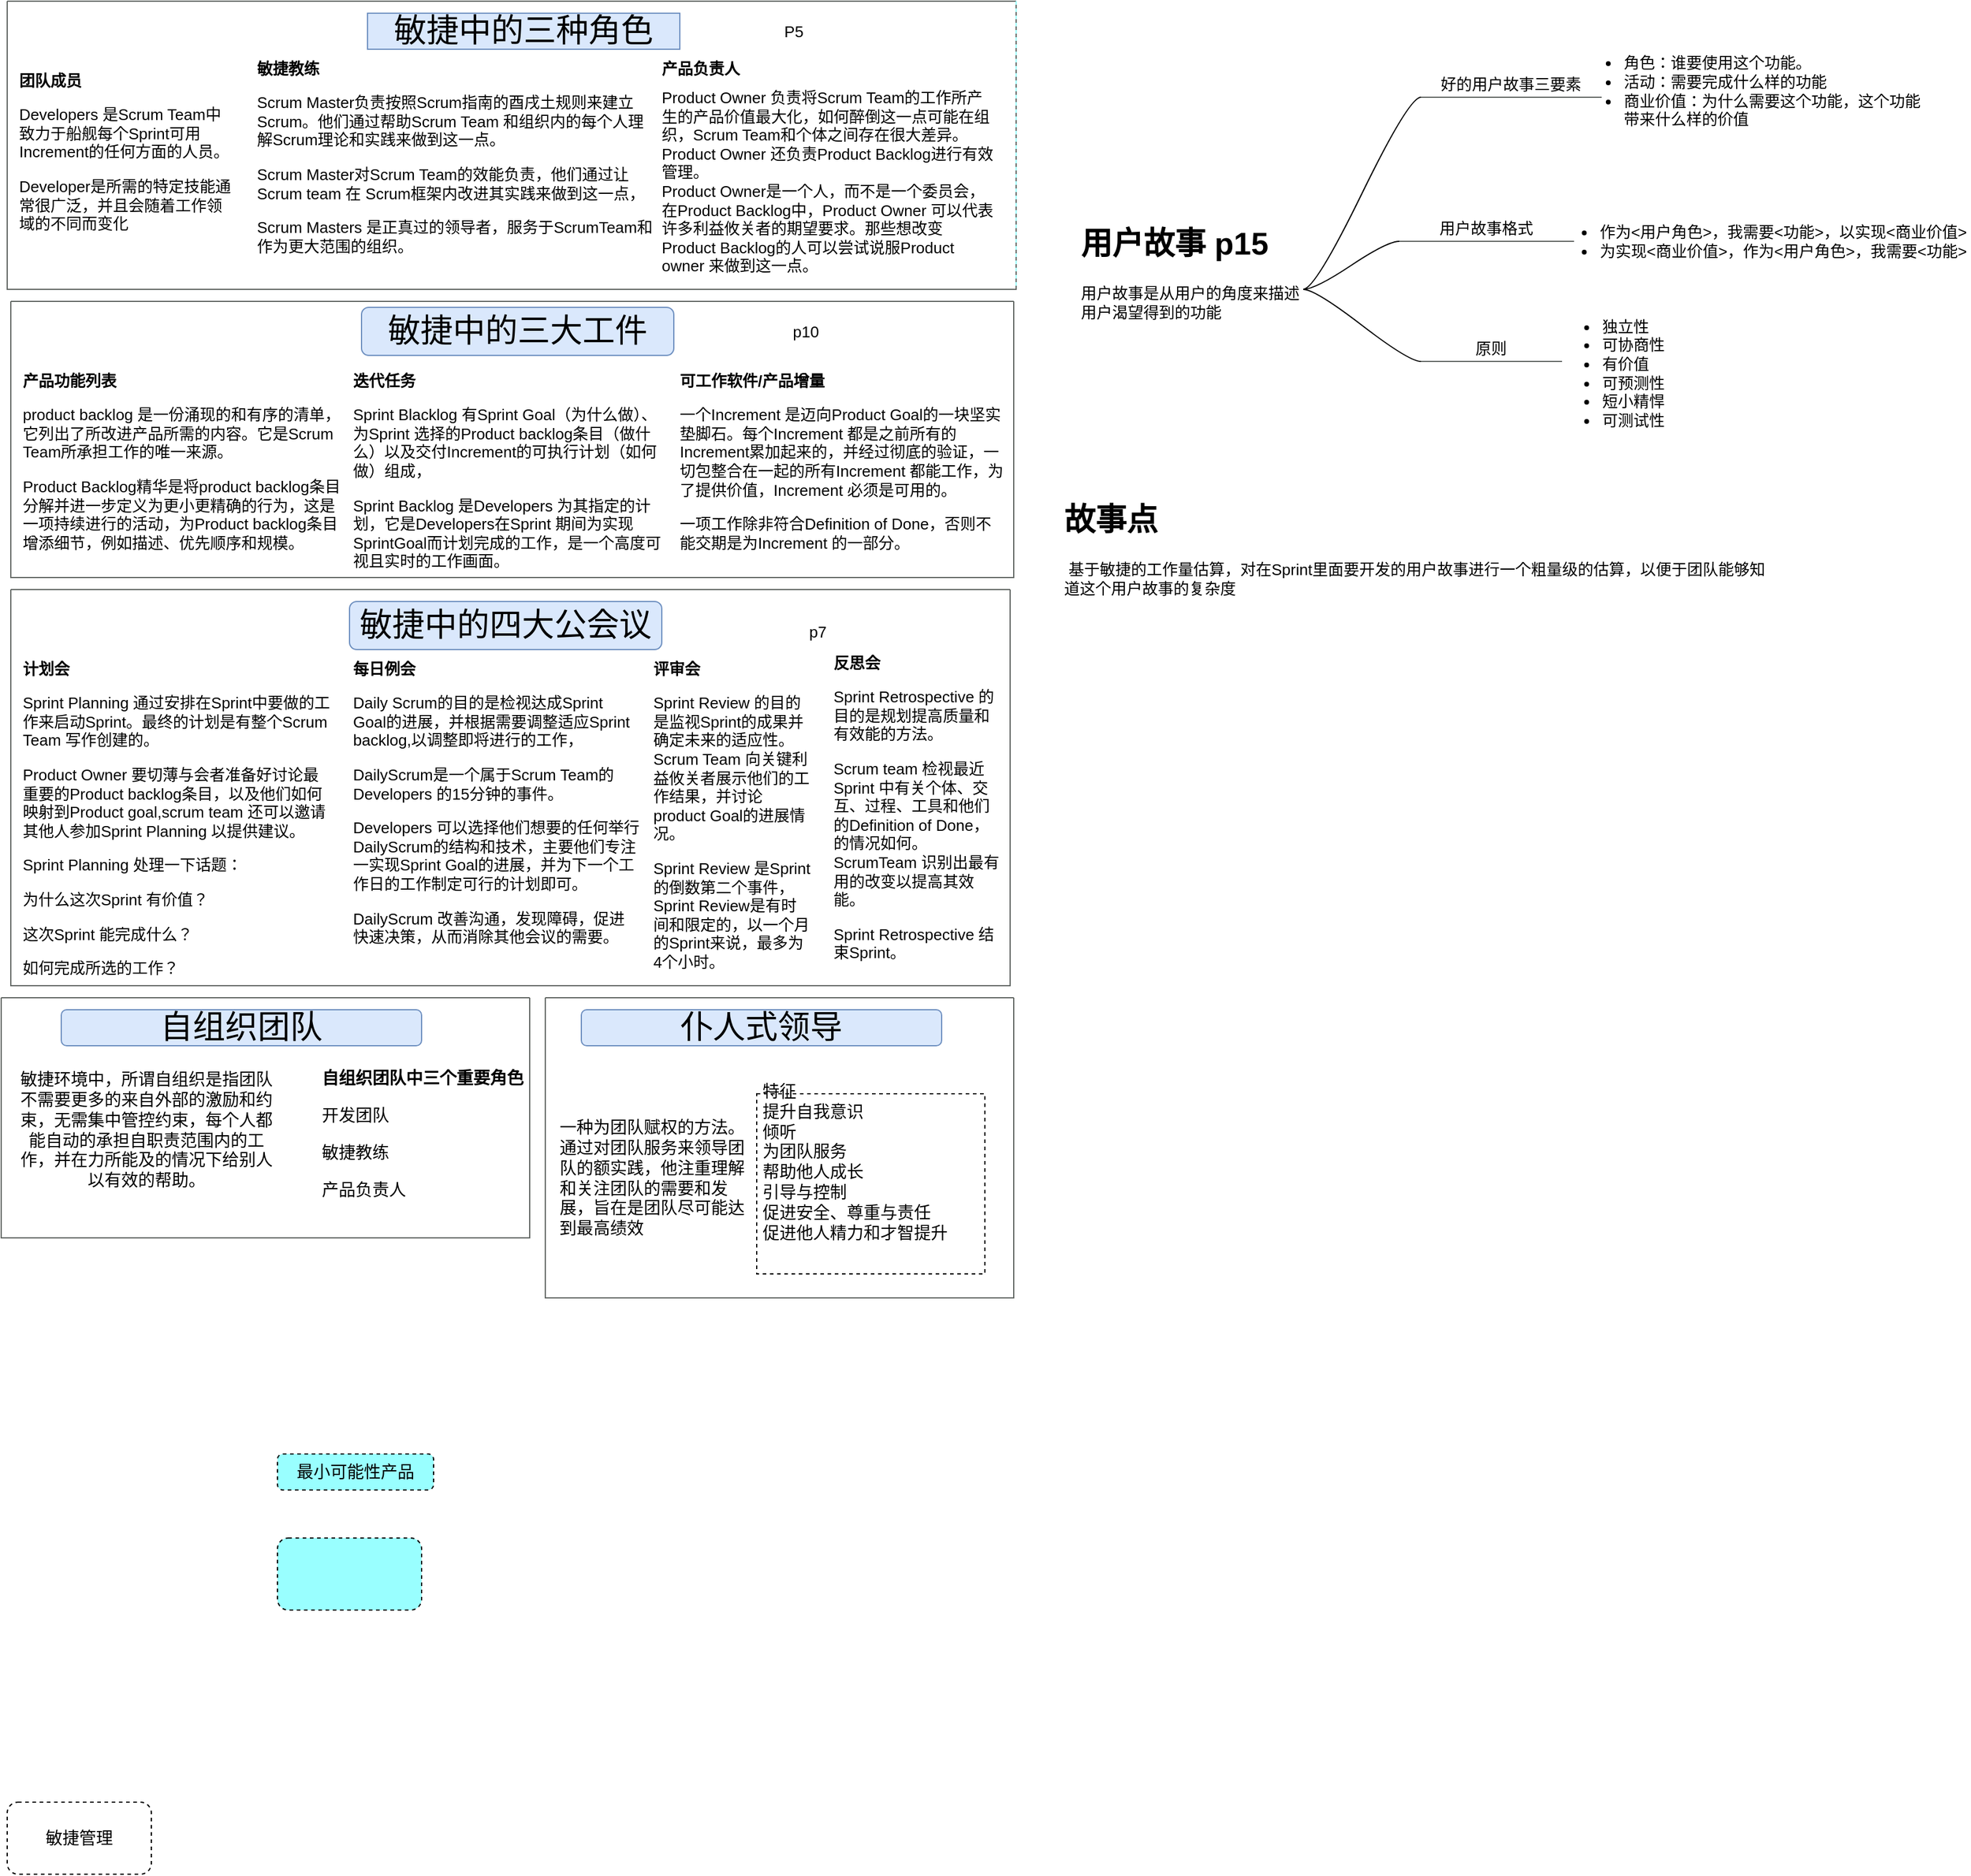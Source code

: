 <mxfile>
    <diagram id="JlzAIjjvgKherLoIit6c" name="Page-1">
        <mxGraphModel dx="1375" dy="1344" grid="1" gridSize="10" guides="1" tooltips="1" connect="1" arrows="1" fold="1" page="1" pageScale="1" pageWidth="850" pageHeight="1100" math="0" shadow="0">
            <root>
                <mxCell id="0"/>
                <mxCell id="1" parent="0"/>
                <mxCell id="12" value="" style="swimlane;startSize=0;fontSize=27;fillColor=#99FFFF;fontColor=#333333;strokeColor=#616663;rounded=0;shadow=0;sketch=0;glass=0;swimlaneLine=1;separatorColor=#99FFFF;backgroundOutline=1;" vertex="1" parent="1">
                    <mxGeometry x="5" width="840" height="240" as="geometry">
                        <mxRectangle x="10" y="10" width="50" height="40" as="alternateBounds"/>
                    </mxGeometry>
                </mxCell>
                <mxCell id="6" value="敏捷中的三种角色" style="text;html=1;strokeColor=#6c8ebf;fillColor=#dae8fc;align=center;verticalAlign=middle;whiteSpace=wrap;rounded=0;fontSize=27;horizontal=1;" vertex="1" parent="12">
                    <mxGeometry x="300" y="10" width="260" height="30" as="geometry"/>
                </mxCell>
                <mxCell id="7" value="&lt;h1 style=&quot;font-size: 13px&quot;&gt;团队成员&lt;/h1&gt;&lt;p style=&quot;font-size: 13px&quot;&gt;Developers 是Scrum Team中致力于船舰每个Sprint可用Increment的任何方面的人员。&lt;/p&gt;&lt;p style=&quot;font-size: 13px&quot;&gt;Developer是所需的特定技能通常很广泛，并且会随着工作领域的不同而变化&lt;/p&gt;" style="text;html=1;strokeColor=none;fillColor=none;spacing=5;spacingTop=-20;whiteSpace=wrap;overflow=hidden;rounded=0;fontSize=13;" vertex="1" parent="12">
                    <mxGeometry x="5" y="60" width="185" height="150" as="geometry"/>
                </mxCell>
                <mxCell id="8" value="&lt;h1 style=&quot;font-size: 13px&quot;&gt;敏捷教练&lt;/h1&gt;&lt;p style=&quot;font-size: 13px&quot;&gt;Scrum Master负责按照Scrum指南的酉戌土规则来建立Scrum。他们通过帮助Scrum Team 和组织内的每个人理解Scrum理论和实践来做到这一点。&lt;/p&gt;&lt;p style=&quot;font-size: 13px&quot;&gt;Scrum Master对Scrum Team的效能负责，他们通过让Scrum team 在 Scrum框架内改进其实践来做到这一点，&lt;/p&gt;&lt;p style=&quot;font-size: 13px&quot;&gt;Scrum Masters 是正真过的领导者，服务于ScrumTeam和作为更大范围的组织。&lt;/p&gt;" style="text;html=1;strokeColor=none;fillColor=none;spacing=5;spacingTop=-20;whiteSpace=wrap;overflow=hidden;rounded=0;fontSize=13;" vertex="1" parent="12">
                    <mxGeometry x="203" y="50" width="340" height="180" as="geometry"/>
                </mxCell>
                <mxCell id="9" value="&lt;h1 style=&quot;font-size: 13px&quot;&gt;产品负责人&lt;/h1&gt;&lt;div style=&quot;font-size: 13px&quot;&gt;Product Owner 负责将Scrum Team的工作所产生的产品价值最大化，如何醉倒这一点可能在组织，Scrum Team和个体之间存在很大差异。&lt;/div&gt;&lt;div style=&quot;font-size: 13px&quot;&gt;Product Owner 还负责Product Backlog进行有效管理。&lt;/div&gt;&lt;div style=&quot;font-size: 13px&quot;&gt;Product Owner是一个人，而不是一个委员会，在Product Backlog中，Product Owner 可以代表许多利益攸关者的期望要求。那些想改变Product Backlog的人可以尝试说服Product owner 来做到这一点。&lt;/div&gt;" style="text;html=1;strokeColor=none;fillColor=none;spacing=5;spacingTop=-20;whiteSpace=wrap;overflow=hidden;rounded=0;fontSize=13;" vertex="1" parent="12">
                    <mxGeometry x="540" y="50" width="285" height="190" as="geometry"/>
                </mxCell>
                <mxCell id="19" value="P5" style="text;html=1;strokeColor=none;fillColor=none;align=center;verticalAlign=middle;whiteSpace=wrap;rounded=0;shadow=0;glass=0;sketch=0;fontSize=13;" vertex="1" parent="12">
                    <mxGeometry x="625" y="10" width="60" height="30" as="geometry"/>
                </mxCell>
                <mxCell id="22" value="" style="swimlane;startSize=0;rounded=0;shadow=0;glass=0;sketch=0;fontSize=13;strokeColor=#616663;fillColor=#99FFFF;" vertex="1" parent="1">
                    <mxGeometry x="8" y="490" width="832" height="330" as="geometry"/>
                </mxCell>
                <mxCell id="23" value="敏捷中的四大公会议" style="rounded=1;whiteSpace=wrap;html=1;shadow=0;glass=0;sketch=0;fontSize=27;strokeColor=#6c8ebf;fillColor=#dae8fc;" vertex="1" parent="22">
                    <mxGeometry x="282" y="10" width="260" height="40" as="geometry"/>
                </mxCell>
                <mxCell id="24" value="&lt;h1 style=&quot;font-size: 13px&quot;&gt;计划会&lt;/h1&gt;&lt;p style=&quot;font-size: 13px&quot;&gt;Sprint Planning 通过安排在Sprint中要做的工作来启动Sprint。最终的计划是有整个Scrum Team 写作创建的。&lt;/p&gt;&lt;p style=&quot;font-size: 13px&quot;&gt;Product Owner 要切薄与会者准备好讨论最重要的Product backlog条目，以及他们如何映射到Product goal,scrum team 还可以邀请其他人参加Sprint Planning 以提供建议。&lt;/p&gt;&lt;p style=&quot;font-size: 13px&quot;&gt;Sprint Planning 处理一下话题：&lt;/p&gt;&lt;p style=&quot;font-size: 13px&quot;&gt;为什么这次Sprint 有价值？&lt;/p&gt;&lt;p style=&quot;font-size: 13px&quot;&gt;这次Sprint 能完成什么？&lt;/p&gt;&lt;p style=&quot;font-size: 13px&quot;&gt;如何完成所选的工作？&lt;/p&gt;" style="text;html=1;strokeColor=none;fillColor=none;spacing=5;spacingTop=-20;whiteSpace=wrap;overflow=hidden;rounded=0;shadow=0;glass=0;sketch=0;fontSize=13;" vertex="1" parent="22">
                    <mxGeometry x="5" y="60" width="265" height="270" as="geometry"/>
                </mxCell>
                <mxCell id="25" value="&lt;h1 style=&quot;font-size: 13px&quot;&gt;每日例会&lt;/h1&gt;&lt;p style=&quot;font-size: 13px&quot;&gt;Daily Scrum的目的是检视达成Sprint Goal的进展，并根据需要调整适应Sprint backlog,以调整即将进行的工作，&lt;/p&gt;&lt;p style=&quot;font-size: 13px&quot;&gt;DailyScrum是一个属于Scrum Team的Developers 的15分钟的事件。&lt;/p&gt;&lt;p style=&quot;font-size: 13px&quot;&gt;Developers 可以选择他们想要的任何举行DailyScrum的结构和技术，主要他们专注一实现Sprint Goal的进展，并为下一个工作日的工作制定可行的计划即可。&lt;/p&gt;&lt;p style=&quot;font-size: 13px&quot;&gt;DailyScrum 改善沟通，发现障碍，促进快速决策，从而消除其他会议的需要。&lt;/p&gt;" style="text;html=1;strokeColor=none;fillColor=none;spacing=5;spacingTop=-20;whiteSpace=wrap;overflow=hidden;rounded=0;shadow=0;glass=0;sketch=0;fontSize=13;" vertex="1" parent="22">
                    <mxGeometry x="280" y="60" width="247" height="260" as="geometry"/>
                </mxCell>
                <mxCell id="26" value="&lt;h1 style=&quot;font-size: 13px&quot;&gt;评审会&lt;/h1&gt;&lt;p style=&quot;font-size: 13px&quot;&gt;Sprint Review 的目的是监视Sprint的成果并确定未来的适应性。Scrum Team 向关键利益攸关者展示他们的工作结果，并讨论 product Goal的进展情况。&lt;/p&gt;&lt;p style=&quot;font-size: 13px&quot;&gt;Sprint Review 是Sprint的倒数第二个事件，Sprint Review是有时间和限定的，以一个月的Sprint来说，最多为4个小时。&lt;/p&gt;" style="text;html=1;strokeColor=none;fillColor=none;spacing=5;spacingTop=-20;whiteSpace=wrap;overflow=hidden;rounded=0;shadow=0;glass=0;sketch=0;fontSize=13;" vertex="1" parent="22">
                    <mxGeometry x="530" y="60" width="140" height="260" as="geometry"/>
                </mxCell>
                <mxCell id="27" value="&lt;h1 style=&quot;font-size: 13px&quot;&gt;反思会&lt;/h1&gt;&lt;p style=&quot;font-size: 13px&quot;&gt;Sprint Retrospective 的目的是规划提高质量和有效能的方法。&lt;/p&gt;&lt;p style=&quot;font-size: 13px&quot;&gt;Scrum team 检视最近Sprint 中有关个体、交互、过程、工具和他们的Definition of Done，的情况如何。ScrumTeam 识别出最有用的改变以提高其效能。&lt;/p&gt;&lt;p style=&quot;font-size: 13px&quot;&gt;Sprint Retrospective 结束Sprint。&lt;/p&gt;" style="text;html=1;strokeColor=none;fillColor=none;spacing=5;spacingTop=-20;whiteSpace=wrap;overflow=hidden;rounded=0;shadow=0;glass=0;sketch=0;fontSize=13;" vertex="1" parent="22">
                    <mxGeometry x="680" y="55" width="147" height="265" as="geometry"/>
                </mxCell>
                <mxCell id="28" value="p7" style="text;html=1;strokeColor=none;fillColor=none;align=center;verticalAlign=middle;whiteSpace=wrap;rounded=0;shadow=0;glass=0;sketch=0;fontSize=13;" vertex="1" parent="22">
                    <mxGeometry x="642" y="20" width="60" height="30" as="geometry"/>
                </mxCell>
                <mxCell id="13" value="" style="swimlane;startSize=0;rounded=0;shadow=0;glass=0;sketch=0;fontSize=27;strokeColor=#616663;fillColor=#99FFFF;" vertex="1" parent="1">
                    <mxGeometry x="8" y="250" width="835" height="230" as="geometry"/>
                </mxCell>
                <mxCell id="14" value="敏捷中的三大工件" style="rounded=1;whiteSpace=wrap;html=1;shadow=0;glass=0;sketch=0;fontSize=27;strokeColor=#6c8ebf;fillColor=#dae8fc;" vertex="1" parent="13">
                    <mxGeometry x="292" y="5" width="260" height="40" as="geometry"/>
                </mxCell>
                <mxCell id="15" value="&lt;h1 style=&quot;font-size: 13px&quot;&gt;产品功能列表&lt;/h1&gt;&lt;p style=&quot;font-size: 13px&quot;&gt;product backlog 是一份涌现的和有序的清单，它列出了所改进产品所需的内容。它是Scrum Team所承担工作的唯一来源。&lt;/p&gt;&lt;p style=&quot;font-size: 13px&quot;&gt;Product Backlog精华是将product backlog条目分解并进一步定义为更小更精确的行为，这是一项持续进行的活动，为Product backlog条目增添细节，例如描述、优先顺序和规模。&lt;/p&gt;" style="text;html=1;strokeColor=none;fillColor=none;spacing=5;spacingTop=-20;whiteSpace=wrap;overflow=hidden;rounded=0;shadow=0;glass=0;sketch=0;fontSize=13;" vertex="1" parent="13">
                    <mxGeometry x="5" y="60" width="275" height="160" as="geometry"/>
                </mxCell>
                <mxCell id="16" value="&lt;h1 style=&quot;font-size: 13px&quot;&gt;迭代任务&lt;/h1&gt;&lt;p style=&quot;font-size: 13px&quot;&gt;Sprint Blacklog 有Sprint Goal（为什么做）、为Sprint 选择的Product backlog条目（做什么）以及交付Increment的可执行计划（如何做）组成，&lt;/p&gt;&lt;p style=&quot;font-size: 13px&quot;&gt;Sprint Backlog 是Developers 为其指定的计划，它是Developers在Sprint 期间为实现SprintGoal而计划完成的工作，是一个高度可视且实时的工作画面。&lt;/p&gt;" style="text;html=1;strokeColor=none;fillColor=none;spacing=5;spacingTop=-20;whiteSpace=wrap;overflow=hidden;rounded=0;shadow=0;glass=0;sketch=0;fontSize=13;" vertex="1" parent="13">
                    <mxGeometry x="280" y="60" width="270" height="170" as="geometry"/>
                </mxCell>
                <mxCell id="17" value="&lt;h1 style=&quot;font-size: 13px&quot;&gt;可工作软件/产品增量&lt;/h1&gt;&lt;p style=&quot;font-size: 13px&quot;&gt;一个Increment 是迈向Product Goal的一块坚实垫脚石。每个Increment 都是之前所有的Increment累加起来的，并经过彻底的验证，一切包整合在一起的所有Increment 都能工作，为了提供价值，Increment 必须是可用的。&lt;/p&gt;&lt;p style=&quot;font-size: 13px&quot;&gt;一项工作除非符合Definition of Done，否则不能交期是为Increment 的一部分。&lt;/p&gt;" style="text;html=1;strokeColor=none;fillColor=none;spacing=5;spacingTop=-20;whiteSpace=wrap;overflow=hidden;rounded=0;shadow=0;glass=0;sketch=0;fontSize=13;" vertex="1" parent="13">
                    <mxGeometry x="552" y="60" width="278" height="160" as="geometry"/>
                </mxCell>
                <mxCell id="20" value="p10" style="text;html=1;strokeColor=none;fillColor=none;align=center;verticalAlign=middle;whiteSpace=wrap;rounded=0;shadow=0;glass=0;sketch=0;fontSize=13;" vertex="1" parent="13">
                    <mxGeometry x="632" y="10" width="60" height="30" as="geometry"/>
                </mxCell>
                <mxCell id="37" value="&lt;h1&gt;用户故事 p15&lt;/h1&gt;&lt;p&gt;用户故事是从用户的角度来描述用户渴望得到的功能&lt;/p&gt;" style="text;html=1;strokeColor=none;fillColor=none;spacing=5;spacingTop=-20;whiteSpace=wrap;overflow=hidden;rounded=0;shadow=0;glass=0;sketch=0;fontSize=13;" vertex="1" parent="1">
                    <mxGeometry x="894" y="180" width="190" height="120" as="geometry"/>
                </mxCell>
                <mxCell id="50" value="&lt;ul&gt;&lt;li&gt;角色：谁要使用这个功能。&lt;/li&gt;&lt;li&gt;活动：需要完成什么样的功能&lt;/li&gt;&lt;li&gt;商业价值：为什么需要这个功能，这个功能带来什么样的价值&lt;/li&gt;&lt;/ul&gt;" style="text;strokeColor=none;fillColor=none;html=1;whiteSpace=wrap;verticalAlign=middle;overflow=hidden;rounded=0;shadow=0;glass=0;sketch=0;fontSize=13;" vertex="1" parent="1">
                    <mxGeometry x="1309" y="10" width="300" height="130" as="geometry"/>
                </mxCell>
                <mxCell id="55" value="好的用户故事三要素" style="whiteSpace=wrap;html=1;shape=partialRectangle;top=0;left=0;bottom=1;right=0;points=[[0,1],[1,1]];fillColor=none;align=center;verticalAlign=bottom;routingCenterY=0.5;snapToPoint=1;recursiveResize=0;autosize=1;treeFolding=1;treeMoving=1;newEdgeStyle={&quot;edgeStyle&quot;:&quot;entityRelationEdgeStyle&quot;,&quot;startArrow&quot;:&quot;none&quot;,&quot;endArrow&quot;:&quot;none&quot;,&quot;segment&quot;:10,&quot;curved&quot;:1};rounded=0;shadow=0;glass=0;sketch=0;fontSize=13;strokeColor=#616663;" vertex="1" parent="1">
                    <mxGeometry x="1182" y="60" width="150" height="20" as="geometry"/>
                </mxCell>
                <mxCell id="56" value="" style="edgeStyle=entityRelationEdgeStyle;startArrow=none;endArrow=none;segment=10;curved=1;fontSize=13;exitX=1;exitY=0.5;exitDx=0;exitDy=0;" edge="1" target="55" parent="1" source="37">
                    <mxGeometry relative="1" as="geometry">
                        <mxPoint x="1129" y="110" as="sourcePoint"/>
                    </mxGeometry>
                </mxCell>
                <mxCell id="57" value="用户故事格式" style="whiteSpace=wrap;html=1;shape=partialRectangle;top=0;left=0;bottom=1;right=0;points=[[0,1],[1,1]];fillColor=none;align=center;verticalAlign=bottom;routingCenterY=0.5;snapToPoint=1;recursiveResize=0;autosize=1;treeFolding=1;treeMoving=1;newEdgeStyle={&quot;edgeStyle&quot;:&quot;entityRelationEdgeStyle&quot;,&quot;startArrow&quot;:&quot;none&quot;,&quot;endArrow&quot;:&quot;none&quot;,&quot;segment&quot;:10,&quot;curved&quot;:1};rounded=0;shadow=0;glass=0;sketch=0;fontSize=13;strokeColor=#616663;" vertex="1" parent="1">
                    <mxGeometry x="1164" y="180" width="145" height="20" as="geometry"/>
                </mxCell>
                <mxCell id="58" value="" style="edgeStyle=entityRelationEdgeStyle;startArrow=none;endArrow=none;segment=10;curved=1;fontSize=13;exitX=1;exitY=0.5;exitDx=0;exitDy=0;" edge="1" target="57" parent="1" source="37">
                    <mxGeometry relative="1" as="geometry">
                        <mxPoint x="1209" y="200" as="sourcePoint"/>
                    </mxGeometry>
                </mxCell>
                <mxCell id="59" value="&lt;ul&gt;&lt;li&gt;作为&amp;lt;用户角色&amp;gt;，我需要&amp;lt;功能&amp;gt;，以实现&amp;lt;商业价值&amp;gt;&lt;/li&gt;&lt;li&gt;为实现&amp;lt;商业价值&amp;gt;，作为&amp;lt;用户角色&amp;gt;，我需要&amp;lt;功能&amp;gt;&lt;/li&gt;&lt;/ul&gt;" style="text;strokeColor=none;fillColor=none;html=1;whiteSpace=wrap;verticalAlign=middle;overflow=hidden;rounded=0;shadow=0;glass=0;sketch=0;fontSize=13;" vertex="1" parent="1">
                    <mxGeometry x="1289" y="160" width="350" height="80" as="geometry"/>
                </mxCell>
                <mxCell id="60" value="原则" style="whiteSpace=wrap;html=1;shape=partialRectangle;top=0;left=0;bottom=1;right=0;points=[[0,1],[1,1]];fillColor=none;align=center;verticalAlign=bottom;routingCenterY=0.5;snapToPoint=1;recursiveResize=0;autosize=1;treeFolding=1;treeMoving=1;newEdgeStyle={&quot;edgeStyle&quot;:&quot;entityRelationEdgeStyle&quot;,&quot;startArrow&quot;:&quot;none&quot;,&quot;endArrow&quot;:&quot;none&quot;,&quot;segment&quot;:10,&quot;curved&quot;:1};rounded=0;shadow=0;glass=0;sketch=0;fontSize=13;strokeColor=#616663;" vertex="1" parent="1">
                    <mxGeometry x="1182" y="280" width="117" height="20" as="geometry"/>
                </mxCell>
                <mxCell id="61" value="" style="edgeStyle=entityRelationEdgeStyle;startArrow=none;endArrow=none;segment=10;curved=1;fontSize=13;exitX=1;exitY=0.5;exitDx=0;exitDy=0;" edge="1" target="60" parent="1" source="37">
                    <mxGeometry relative="1" as="geometry">
                        <mxPoint x="1119" y="320" as="sourcePoint"/>
                    </mxGeometry>
                </mxCell>
                <mxCell id="62" value="&lt;ul&gt;&lt;li&gt;独立性&lt;/li&gt;&lt;li&gt;可协商性&lt;/li&gt;&lt;li&gt;有价值&lt;/li&gt;&lt;li&gt;可预测性&lt;/li&gt;&lt;li&gt;短小精悍&lt;/li&gt;&lt;li&gt;可测试性&lt;/li&gt;&lt;/ul&gt;" style="text;strokeColor=none;fillColor=none;html=1;whiteSpace=wrap;verticalAlign=middle;overflow=hidden;rounded=0;shadow=0;glass=0;sketch=0;fontSize=13;" vertex="1" parent="1">
                    <mxGeometry x="1290.5" y="230" width="337" height="160" as="geometry"/>
                </mxCell>
                <mxCell id="63" value="&lt;h1&gt;故事点&lt;/h1&gt;&lt;p&gt;&amp;nbsp;基于敏捷的工作量估算，对在Sprint里面要开发的用户故事进行一个粗量级的估算，以便于团队能够知道这个用户故事的复杂度&lt;/p&gt;" style="text;html=1;strokeColor=none;fillColor=none;spacing=5;spacingTop=-20;whiteSpace=wrap;overflow=hidden;rounded=0;shadow=0;glass=0;sketch=0;fontSize=13;" vertex="1" parent="1">
                    <mxGeometry x="880" y="410" width="596" height="120" as="geometry"/>
                </mxCell>
                <mxCell id="64" value="" style="swimlane;startSize=0;rounded=0;shadow=0;glass=0;sketch=0;fontSize=13;strokeColor=#616663;fillColor=#99FFFF;" vertex="1" parent="1">
                    <mxGeometry y="830" width="440" height="200" as="geometry"/>
                </mxCell>
                <mxCell id="65" value="自组织团队" style="rounded=1;whiteSpace=wrap;html=1;shadow=0;glass=0;sketch=0;fontSize=27;strokeColor=#6c8ebf;fillColor=#dae8fc;" vertex="1" parent="64">
                    <mxGeometry x="50" y="10" width="300" height="30" as="geometry"/>
                </mxCell>
                <mxCell id="66" value="敏捷环境中，所谓自组织是指团队不需要更多的来自外部的激励和约束，无需集中管控约束，每个人都能自动的承担自职责范围内的工作，并在力所能及的情况下给别人以有效的帮助。" style="text;html=1;strokeColor=none;fillColor=none;align=center;verticalAlign=middle;whiteSpace=wrap;rounded=0;shadow=0;glass=0;sketch=0;fontSize=14;" vertex="1" parent="64">
                    <mxGeometry x="12" y="40" width="218" height="140" as="geometry"/>
                </mxCell>
                <mxCell id="67" value="&lt;h1 style=&quot;font-size: 14px&quot;&gt;自组织团队中三个重要角色&lt;/h1&gt;&lt;p style=&quot;font-size: 14px&quot;&gt;开发团队&lt;/p&gt;&lt;p style=&quot;font-size: 14px&quot;&gt;敏捷教练&lt;/p&gt;&lt;p style=&quot;font-size: 14px&quot;&gt;产品负责人&lt;/p&gt;" style="text;html=1;strokeColor=none;fillColor=none;spacing=5;spacingTop=-20;whiteSpace=wrap;overflow=hidden;rounded=0;shadow=0;glass=0;sketch=0;fontSize=14;" vertex="1" parent="64">
                    <mxGeometry x="262" y="60" width="190" height="120" as="geometry"/>
                </mxCell>
                <mxCell id="69" value="" style="swimlane;startSize=0;rounded=0;shadow=0;glass=0;sketch=0;fontSize=14;strokeColor=#616663;fillColor=#99FFFF;" vertex="1" parent="1">
                    <mxGeometry x="453" y="830" width="390" height="250" as="geometry"/>
                </mxCell>
                <mxCell id="70" value="仆人式领导" style="rounded=1;whiteSpace=wrap;html=1;shadow=0;glass=0;sketch=0;fontSize=27;strokeColor=#6c8ebf;fillColor=#dae8fc;" vertex="1" parent="69">
                    <mxGeometry x="30" y="10" width="300" height="30" as="geometry"/>
                </mxCell>
                <mxCell id="71" value="一种为团队赋权的方法。&lt;br&gt;通过对团队服务来领导团队的额实践，他注重理解和关注团队的需要和发展，旨在是团队尽可能达到最高绩效" style="text;html=1;strokeColor=none;fillColor=none;align=left;verticalAlign=middle;whiteSpace=wrap;rounded=0;shadow=0;glass=0;sketch=0;fontSize=14;" vertex="1" parent="69">
                    <mxGeometry x="10" y="80" width="166" height="140" as="geometry"/>
                </mxCell>
                <mxCell id="72" value="特征&lt;br&gt;提升自我意识&lt;br&gt;倾听&lt;br&gt;为团队服务&lt;br&gt;帮助他人成长&lt;br&gt;引导与控制&lt;br&gt;促进安全、尊重与责任&lt;br&gt;促进他人精力和才智提升" style="text;strokeColor=default;fillColor=none;spacing=5;spacingTop=-20;whiteSpace=wrap;overflow=hidden;rounded=0;shadow=0;glass=0;sketch=0;fontSize=14;align=left;verticalAlign=top;dashed=1;html=1;" vertex="1" parent="69">
                    <mxGeometry x="176" y="80" width="190" height="150" as="geometry"/>
                </mxCell>
                <mxCell id="74" value="敏捷管理" style="rounded=1;whiteSpace=wrap;html=1;shadow=0;glass=0;dashed=1;sketch=0;fontSize=14;" vertex="1" parent="1">
                    <mxGeometry x="5" y="1500" width="120" height="60" as="geometry"/>
                </mxCell>
                <mxCell id="75" value="最小可能性产品" style="rounded=1;whiteSpace=wrap;html=1;shadow=0;glass=0;dashed=1;sketch=0;fontSize=14;strokeColor=default;fillColor=#99FFFF;" vertex="1" parent="1">
                    <mxGeometry x="230" y="1210" width="130" height="30" as="geometry"/>
                </mxCell>
                <mxCell id="76" value="" style="rounded=1;whiteSpace=wrap;html=1;shadow=0;glass=0;dashed=1;sketch=0;fontSize=14;strokeColor=default;fillColor=#99FFFF;" vertex="1" parent="1">
                    <mxGeometry x="230" y="1280" width="120" height="60" as="geometry"/>
                </mxCell>
            </root>
        </mxGraphModel>
    </diagram>
</mxfile>